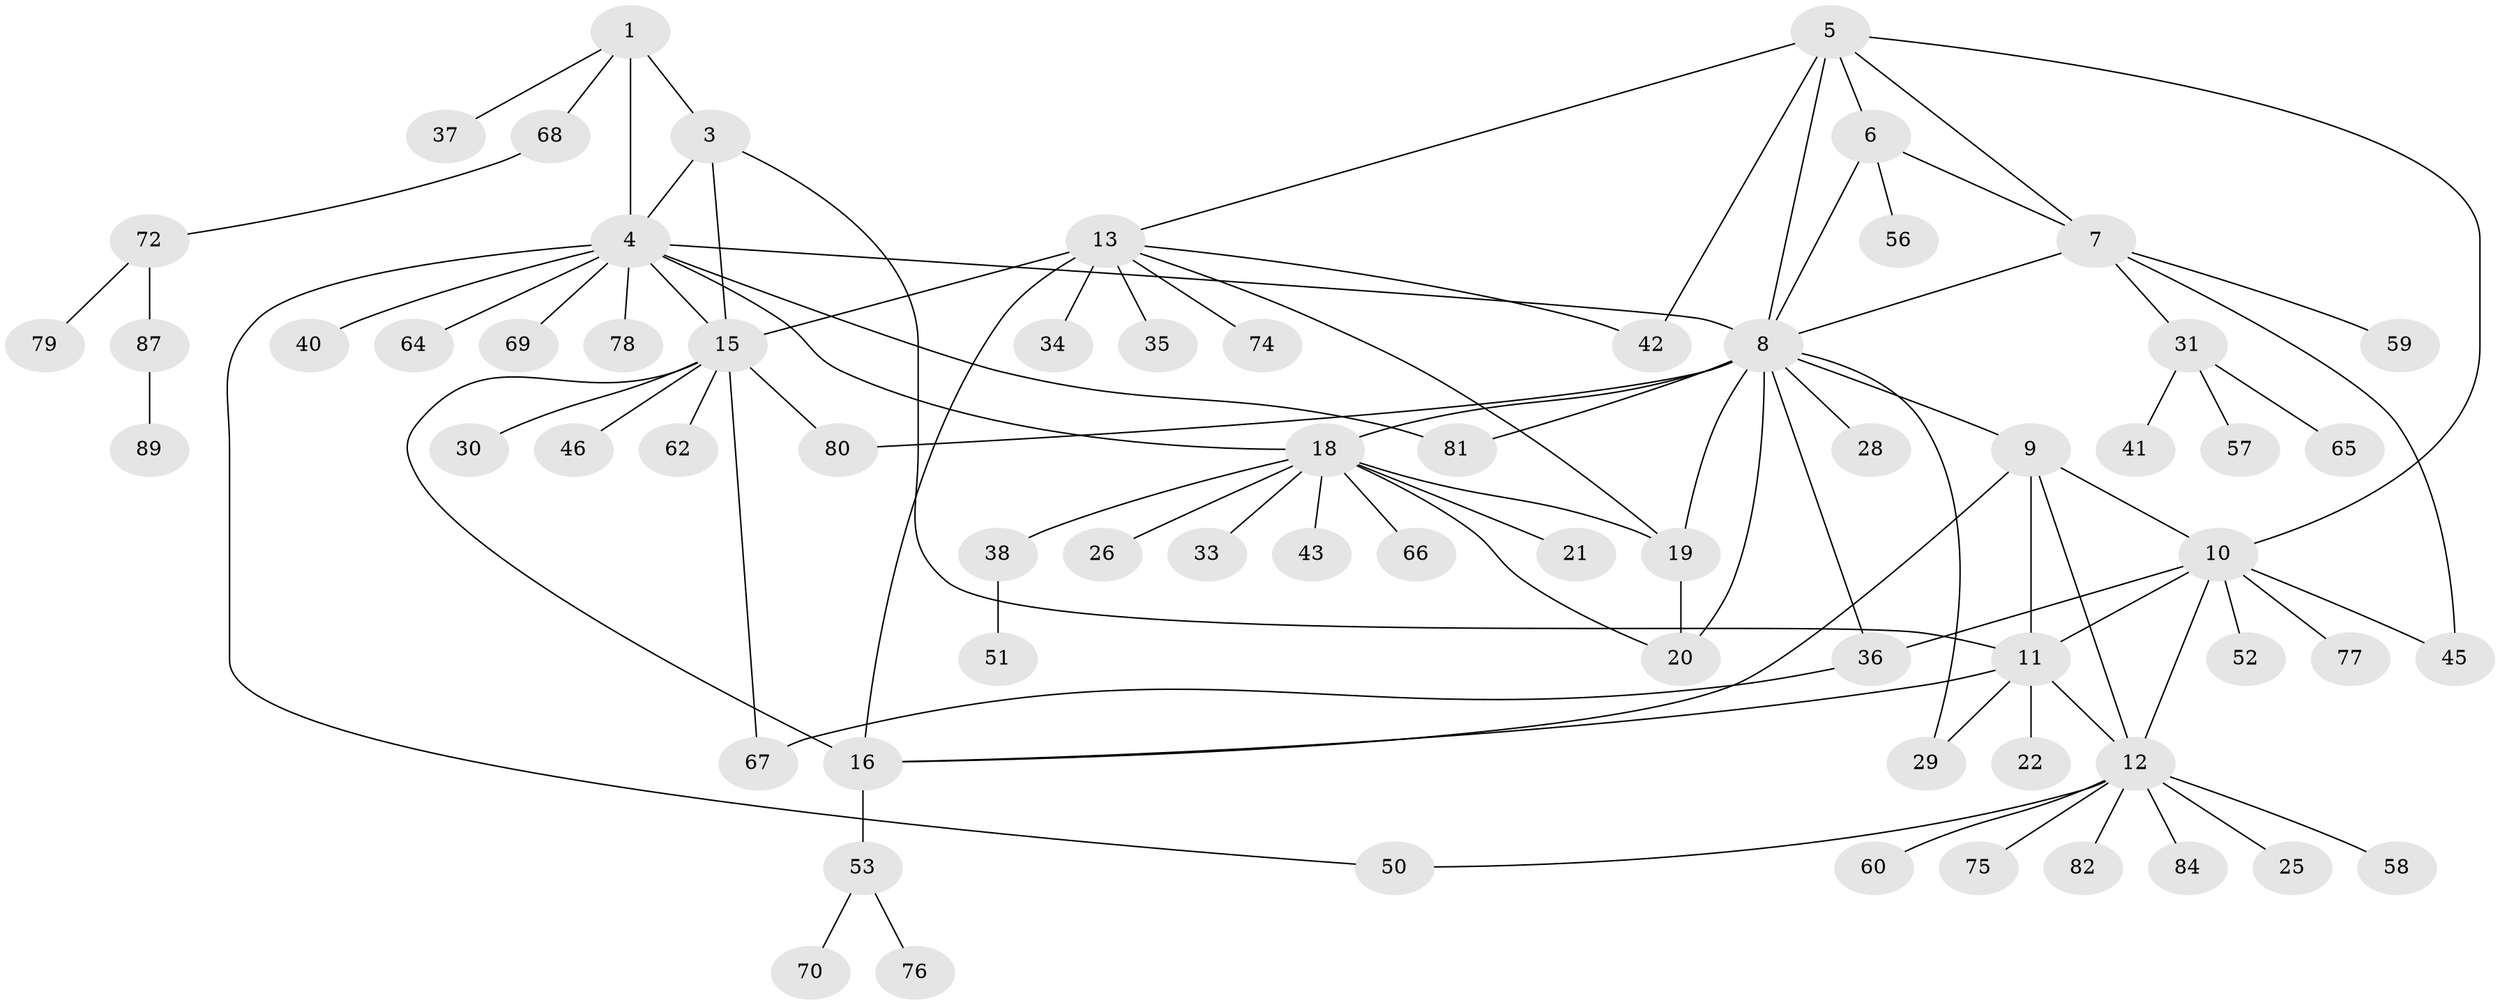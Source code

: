 // original degree distribution, {5: 0.044444444444444446, 3: 0.08888888888888889, 6: 0.05555555555555555, 11: 0.03333333333333333, 7: 0.05555555555555555, 8: 0.022222222222222223, 1: 0.5333333333333333, 2: 0.14444444444444443, 4: 0.022222222222222223}
// Generated by graph-tools (version 1.1) at 2025/11/02/27/25 16:11:37]
// undirected, 67 vertices, 93 edges
graph export_dot {
graph [start="1"]
  node [color=gray90,style=filled];
  1 [super="+2"];
  3 [super="+55"];
  4 [super="+32"];
  5 [super="+44"];
  6 [super="+86"];
  7 [super="+48"];
  8 [super="+17"];
  9 [super="+47"];
  10 [super="+27"];
  11 [super="+54"];
  12 [super="+23"];
  13 [super="+14"];
  15 [super="+90"];
  16;
  18 [super="+24"];
  19 [super="+39"];
  20;
  21;
  22;
  25;
  26;
  28;
  29;
  30;
  31 [super="+61"];
  33;
  34;
  35;
  36;
  37;
  38;
  40;
  41;
  42;
  43;
  45 [super="+49"];
  46;
  50;
  51;
  52;
  53 [super="+83"];
  56;
  57;
  58;
  59;
  60 [super="+63"];
  62;
  64;
  65;
  66 [super="+73"];
  67 [super="+85"];
  68;
  69;
  70 [super="+71"];
  72;
  74;
  75;
  76;
  77;
  78;
  79;
  80;
  81;
  82;
  84;
  87 [super="+88"];
  89;
  1 -- 3 [weight=2];
  1 -- 4 [weight=2];
  1 -- 37;
  1 -- 68;
  3 -- 4;
  3 -- 11;
  3 -- 15;
  4 -- 8;
  4 -- 18;
  4 -- 40;
  4 -- 64;
  4 -- 69;
  4 -- 78;
  4 -- 81;
  4 -- 50;
  4 -- 15;
  5 -- 6;
  5 -- 7;
  5 -- 8;
  5 -- 10;
  5 -- 13;
  5 -- 42;
  6 -- 7;
  6 -- 8;
  6 -- 56;
  7 -- 8;
  7 -- 31;
  7 -- 45;
  7 -- 59;
  8 -- 36;
  8 -- 80;
  8 -- 81;
  8 -- 18;
  8 -- 19;
  8 -- 20;
  8 -- 9;
  8 -- 28;
  8 -- 29;
  9 -- 10;
  9 -- 11;
  9 -- 12;
  9 -- 16;
  10 -- 11;
  10 -- 12;
  10 -- 36;
  10 -- 45;
  10 -- 77;
  10 -- 52;
  11 -- 12;
  11 -- 22;
  11 -- 29;
  11 -- 16;
  12 -- 25;
  12 -- 50;
  12 -- 58;
  12 -- 60;
  12 -- 75;
  12 -- 82;
  12 -- 84;
  13 -- 15 [weight=2];
  13 -- 16 [weight=2];
  13 -- 19;
  13 -- 34;
  13 -- 35;
  13 -- 74;
  13 -- 42;
  15 -- 16;
  15 -- 30;
  15 -- 46;
  15 -- 62;
  15 -- 67;
  15 -- 80;
  16 -- 53;
  18 -- 19;
  18 -- 20;
  18 -- 21;
  18 -- 33;
  18 -- 66;
  18 -- 38;
  18 -- 26;
  18 -- 43;
  19 -- 20;
  31 -- 41;
  31 -- 57;
  31 -- 65;
  36 -- 67;
  38 -- 51;
  53 -- 70;
  53 -- 76;
  68 -- 72;
  72 -- 79;
  72 -- 87;
  87 -- 89;
}
